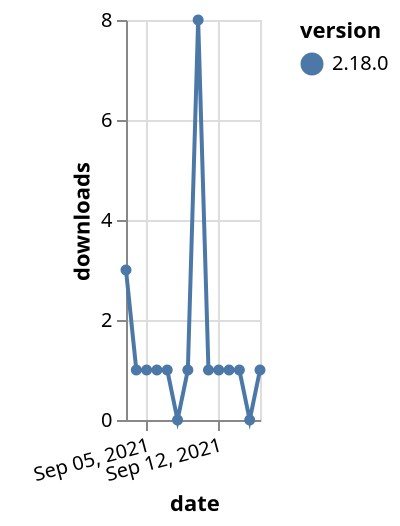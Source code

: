 {"$schema": "https://vega.github.io/schema/vega-lite/v5.json", "description": "A simple bar chart with embedded data.", "data": {"values": [{"date": "2021-09-03", "total": 501, "delta": 3, "version": "2.18.0"}, {"date": "2021-09-04", "total": 502, "delta": 1, "version": "2.18.0"}, {"date": "2021-09-05", "total": 503, "delta": 1, "version": "2.18.0"}, {"date": "2021-09-06", "total": 504, "delta": 1, "version": "2.18.0"}, {"date": "2021-09-07", "total": 505, "delta": 1, "version": "2.18.0"}, {"date": "2021-09-08", "total": 505, "delta": 0, "version": "2.18.0"}, {"date": "2021-09-09", "total": 506, "delta": 1, "version": "2.18.0"}, {"date": "2021-09-10", "total": 514, "delta": 8, "version": "2.18.0"}, {"date": "2021-09-11", "total": 515, "delta": 1, "version": "2.18.0"}, {"date": "2021-09-12", "total": 516, "delta": 1, "version": "2.18.0"}, {"date": "2021-09-13", "total": 517, "delta": 1, "version": "2.18.0"}, {"date": "2021-09-14", "total": 518, "delta": 1, "version": "2.18.0"}, {"date": "2021-09-15", "total": 518, "delta": 0, "version": "2.18.0"}, {"date": "2021-09-16", "total": 519, "delta": 1, "version": "2.18.0"}]}, "width": "container", "mark": {"type": "line", "point": {"filled": true}}, "encoding": {"x": {"field": "date", "type": "temporal", "timeUnit": "yearmonthdate", "title": "date", "axis": {"labelAngle": -15}}, "y": {"field": "delta", "type": "quantitative", "title": "downloads"}, "color": {"field": "version", "type": "nominal"}, "tooltip": {"field": "delta"}}}